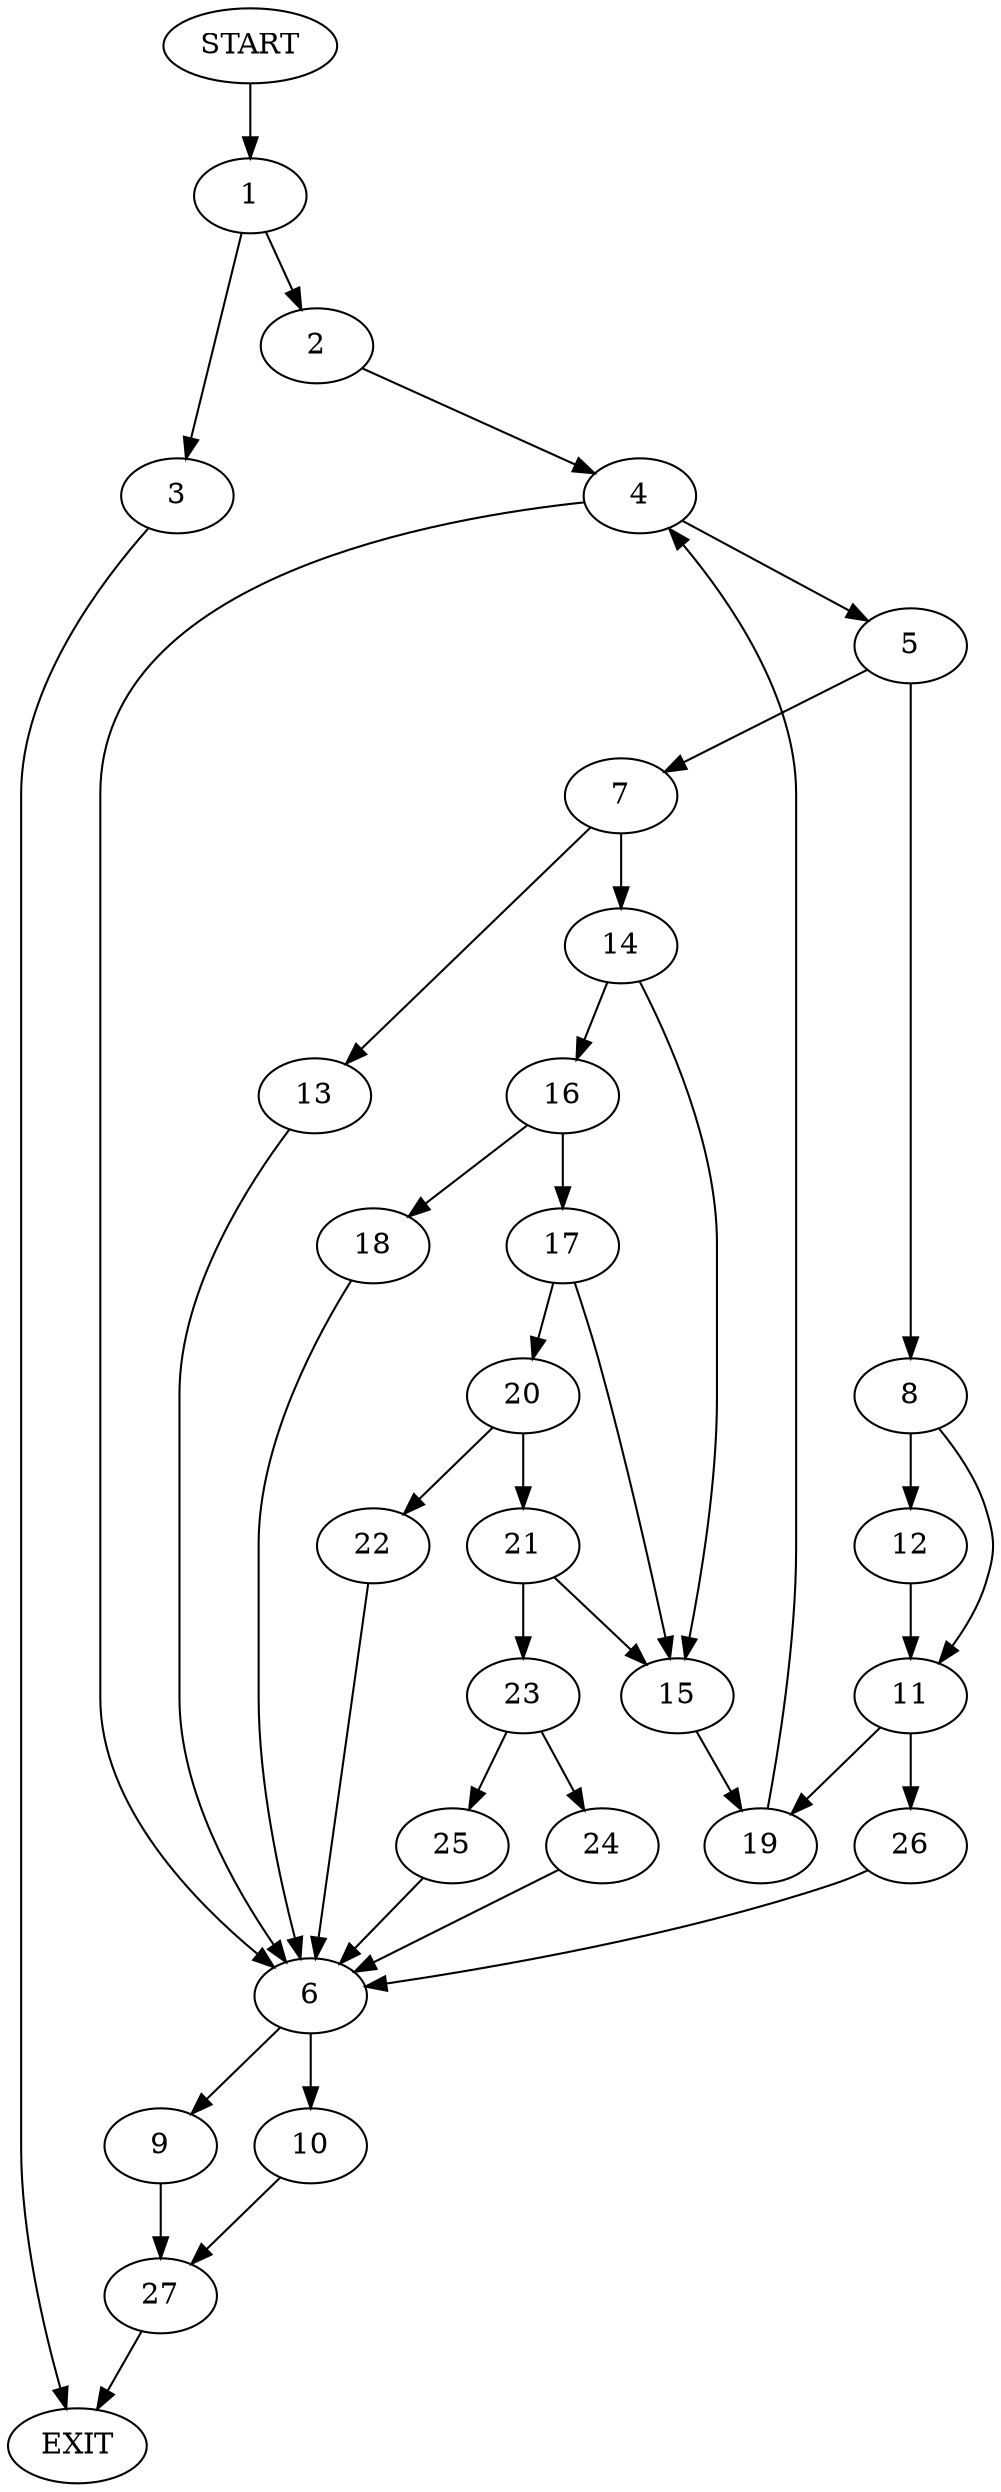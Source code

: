 digraph {
0 [label="START"]
28 [label="EXIT"]
0 -> 1
1 -> 2
1 -> 3
3 -> 28
2 -> 4
4 -> 5
4 -> 6
5 -> 7
5 -> 8
6 -> 9
6 -> 10
8 -> 11
8 -> 12
7 -> 13
7 -> 14
13 -> 6
14 -> 15
14 -> 16
16 -> 17
16 -> 18
15 -> 19
17 -> 15
17 -> 20
18 -> 6
20 -> 21
20 -> 22
21 -> 23
21 -> 15
22 -> 6
23 -> 24
23 -> 25
24 -> 6
25 -> 6
19 -> 4
12 -> 11
11 -> 19
11 -> 26
26 -> 6
10 -> 27
9 -> 27
27 -> 28
}
